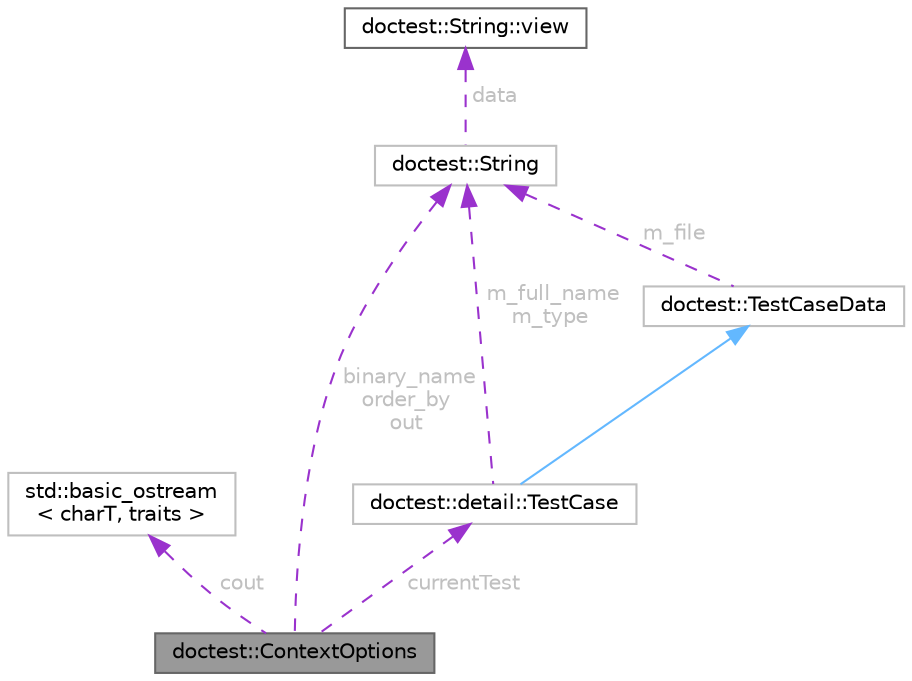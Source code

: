 digraph "doctest::ContextOptions"
{
 // LATEX_PDF_SIZE
  bgcolor="transparent";
  edge [fontname=Helvetica,fontsize=10,labelfontname=Helvetica,labelfontsize=10];
  node [fontname=Helvetica,fontsize=10,shape=box,height=0.2,width=0.4];
  Node1 [id="Node000001",label="doctest::ContextOptions",height=0.2,width=0.4,color="gray40", fillcolor="grey60", style="filled", fontcolor="black",tooltip="OCLINT too many fields."];
  Node2 -> Node1 [id="edge1_Node000001_Node000002",dir="back",color="darkorchid3",style="dashed",tooltip=" ",label=" cout",fontcolor="grey" ];
  Node2 [id="Node000002",label="std::basic_ostream\l\< charT, traits \>",height=0.2,width=0.4,color="grey75", fillcolor="white", style="filled",URL="$classstd_1_1basic__ostream.html",tooltip=" "];
  Node3 -> Node1 [id="edge2_Node000001_Node000003",dir="back",color="darkorchid3",style="dashed",tooltip=" ",label=" binary_name\norder_by\nout",fontcolor="grey" ];
  Node3 [id="Node000003",label="doctest::String",height=0.2,width=0.4,color="grey75", fillcolor="white", style="filled",URL="$classdoctest_1_1String.html",tooltip=" "];
  Node4 -> Node3 [id="edge3_Node000003_Node000004",dir="back",color="darkorchid3",style="dashed",tooltip=" ",label=" data",fontcolor="grey" ];
  Node4 [id="Node000004",label="doctest::String::view",height=0.2,width=0.4,color="gray40", fillcolor="white", style="filled",tooltip=" "];
  Node5 -> Node1 [id="edge4_Node000001_Node000005",dir="back",color="darkorchid3",style="dashed",tooltip=" ",label=" currentTest",fontcolor="grey" ];
  Node5 [id="Node000005",label="doctest::detail::TestCase",height=0.2,width=0.4,color="grey75", fillcolor="white", style="filled",URL="$structdoctest_1_1detail_1_1TestCase.html",tooltip=" "];
  Node6 -> Node5 [id="edge5_Node000005_Node000006",dir="back",color="steelblue1",style="solid",tooltip=" "];
  Node6 [id="Node000006",label="doctest::TestCaseData",height=0.2,width=0.4,color="grey75", fillcolor="white", style="filled",URL="$structdoctest_1_1TestCaseData.html",tooltip=" "];
  Node3 -> Node6 [id="edge6_Node000006_Node000003",dir="back",color="darkorchid3",style="dashed",tooltip=" ",label=" m_file",fontcolor="grey" ];
  Node3 -> Node5 [id="edge7_Node000005_Node000003",dir="back",color="darkorchid3",style="dashed",tooltip=" ",label=" m_full_name\nm_type",fontcolor="grey" ];
}
